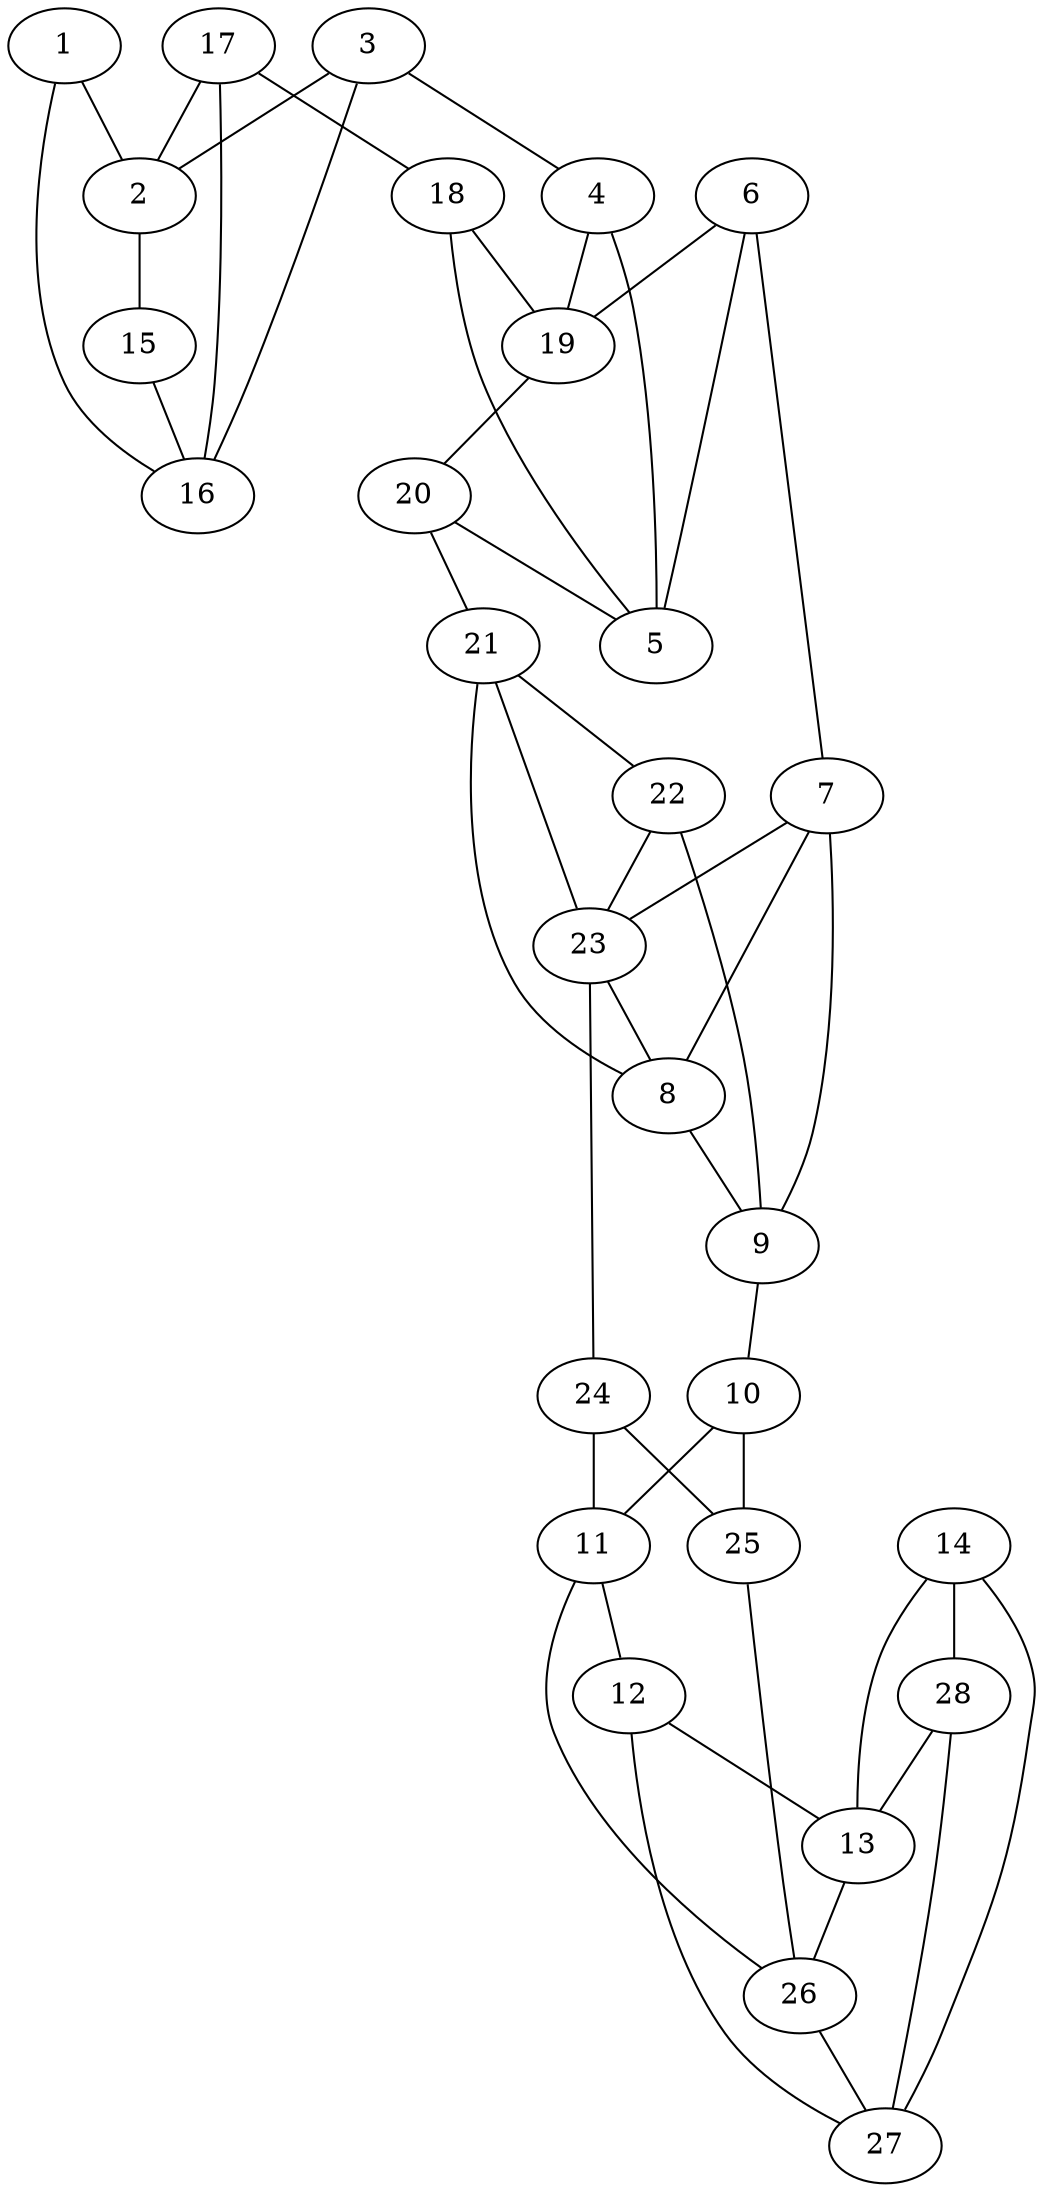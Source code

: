 graph pdb1tyt {
	1	 [aaLength=14,
		sequence=SGGLEAGWNAASLH,
		type=0];
	2	 [aaLength=30,
		sequence=GTCVNVGCVPKKLMVTGANYMDTIRESAGF,
		type=0];
	1 -- 2	 [distance0="47.17677",
		frequency=1,
		type0=1];
	16	 [aaLength=30,
		sequence=TCVNVGCVPKKLMVTGANYMDTIRESAGFG,
		type=0];
	1 -- 16	 [distance0="57.90843",
		frequency=1,
		type0=3];
	15	 [aaLength=14,
		sequence=GGLEAGWNAASLHK,
		type=0];
	2 -- 15	 [distance0="43.15283",
		frequency=1,
		type0=2];
	3	 [aaLength=24,
		sequence=WKALIAAKNKAVSGINDSYEGMFA,
		type=0];
	3 -- 2	 [distance0="44.05733",
		frequency=1,
		type0=2];
	4	 [aaLength=4,
		sequence=SNEA,
		type=0];
	3 -- 4	 [distance0="62.0",
		frequency=1,
		type0=4];
	3 -- 16	 [distance0="50.48815",
		frequency=1,
		type0=3];
	5	 [aaLength=13,
		sequence=YISIEFAGIFNAY,
		type=0];
	4 -- 5	 [distance0="24.03213",
		distance1="16.0",
		frequency=2,
		type0=1,
		type1=4];
	19	 [aaLength=13,
		sequence=ISIEFAGIFNAYK,
		type=0];
	4 -- 19	 [distance0="46.98402",
		frequency=1,
		type0=2];
	6	 [aaLength=13,
		sequence=SELRKQLTEQLRA,
		type=0];
	6 -- 5	 [distance0="34.24258",
		frequency=1,
		type0=1];
	7	 [aaLength=4,
		sequence=LDKA,
		type=0];
	6 -- 7	 [distance0="51.0",
		frequency=1,
		type0=4];
	6 -- 19	 [distance0="49.98688",
		frequency=1,
		type0=3];
	8	 [aaLength=4,
		sequence=GDVT,
		type=0];
	7 -- 8	 [distance0="35.50646",
		distance1="26.0",
		frequency=2,
		type0=1,
		type1=4];
	9	 [aaLength=17,
		sequence=TPVAINEGAAFVDTVFA,
		type=0];
	7 -- 9	 [distance0="46.16122",
		frequency=1,
		type0=2];
	23	 [aaLength=17,
		sequence=PVAINEGAAFVDTVFAN,
		type=0];
	7 -- 23	 [distance0="68.95373",
		frequency=1,
		type0=3];
	8 -- 9	 [distance0="16.66457",
		distance1="5.0",
		frequency=2,
		type0=1,
		type1=4];
	10	 [aaLength=4,
		sequence=EEDA,
		type=0];
	9 -- 10	 [distance0="27.0",
		frequency=1,
		type0=4];
	11	 [aaLength=5,
		sequence=MHNIS,
		type=0];
	10 -- 11	 [distance0="37.20729",
		distance1="17.0",
		frequency=2,
		type0=2,
		type1=4];
	25	 [aaLength=5,
		sequence=HNISG,
		type=0];
	10 -- 25	 [distance0="36.92666",
		frequency=1,
		type0=1];
	12	 [aaLength=14,
		sequence=SPEIIQSVAICLKM,
		type=0];
	11 -- 12	 [distance0="29.0",
		frequency=1,
		type0=4];
	26	 [aaLength=14,
		sequence=PEIIQSVAICLKMG,
		type=0];
	11 -- 26	 [distance0="41.2816",
		frequency=1,
		type0=3];
	13	 [aaLength=5,
		sequence=ISDFY,
		type=0];
	12 -- 13	 [distance0="17.42743",
		distance1="3.0",
		frequency=2,
		type0=2,
		type1=4];
	27	 [aaLength=5,
		sequence=SDFYN,
		type=0];
	12 -- 27	 [distance0="19.43252",
		frequency=1,
		type0=3];
	13 -- 26	 [distance0="17.25221",
		frequency=1,
		type0=2];
	14	 [aaLength=6,
		sequence=AEELCS,
		type=0];
	14 -- 13	 [distance0="17.27127",
		frequency=1,
		type0=1];
	14 -- 27	 [distance0="27.21444",
		frequency=1,
		type0=3];
	28	 [aaLength=6,
		sequence=EELCSM,
		type=0];
	14 -- 28	 [distance0="19.9451",
		frequency=1,
		type0=2];
	15 -- 16	 [distance0="37.18844",
		distance1="22.0",
		frequency=2,
		type0=1,
		type1=4];
	17	 [aaLength=24,
		sequence=KALIAAKNKAVSGINDSYEGMFAD,
		type=0];
	17 -- 2	 [distance0="49.90903",
		frequency=1,
		type0=3];
	17 -- 16	 [distance0="43.75296",
		frequency=1,
		type0=2];
	18	 [aaLength=4,
		sequence=NEAF,
		type=0];
	17 -- 18	 [distance0="62.0",
		frequency=1,
		type0=4];
	18 -- 5	 [distance0="45.54472",
		frequency=1,
		type0=2];
	18 -- 19	 [distance0="22.53882",
		distance1="16.0",
		frequency=2,
		type0=1,
		type1=4];
	20	 [aaLength=13,
		sequence=ELRKQLTEQLRAN,
		type=0];
	19 -- 20	 [distance0="36.38746",
		distance1="21.0",
		frequency=2,
		type0=2,
		type1=4];
	20 -- 5	 [distance0="49.06093",
		frequency=1,
		type0=3];
	21	 [aaLength=4,
		sequence=DKAG,
		type=0];
	20 -- 21	 [distance0="51.0",
		frequency=1,
		type0=4];
	21 -- 8	 [distance0="68.62862",
		frequency=1,
		type0=3];
	22	 [aaLength=4,
		sequence=DVTD,
		type=0];
	21 -- 22	 [distance0="33.10785",
		distance1="26.0",
		frequency=2,
		type0=1,
		type1=4];
	21 -- 23	 [distance0="46.89549",
		frequency=1,
		type0=2];
	22 -- 9	 [distance0="46.42869",
		frequency=1,
		type0=3];
	22 -- 23	 [distance0="15.92052",
		distance1="5.0",
		frequency=2,
		type0=1,
		type1=4];
	24	 [aaLength=4,
		sequence=EDAA,
		type=0];
	23 -- 24	 [distance0="27.0",
		frequency=1,
		type0=4];
	23 -- 8	 [distance0="38.92727",
		frequency=1,
		type0=2];
	24 -- 11	 [distance0="46.13469",
		frequency=1,
		type0=2];
	24 -- 25	 [distance0="27.67421",
		distance1="17.0",
		frequency=2,
		type0=1,
		type1=4];
	25 -- 26	 [distance0="34.52093",
		distance1="29.0",
		frequency=2,
		type0=3,
		type1=4];
	26 -- 27	 [distance0="21.7266",
		distance1="3.0",
		frequency=2,
		type0=3,
		type1=4];
	28 -- 13	 [distance0="17.39689",
		frequency=1,
		type0=2];
	28 -- 27	 [distance0="14.92028",
		frequency=1,
		type0=1];
}
